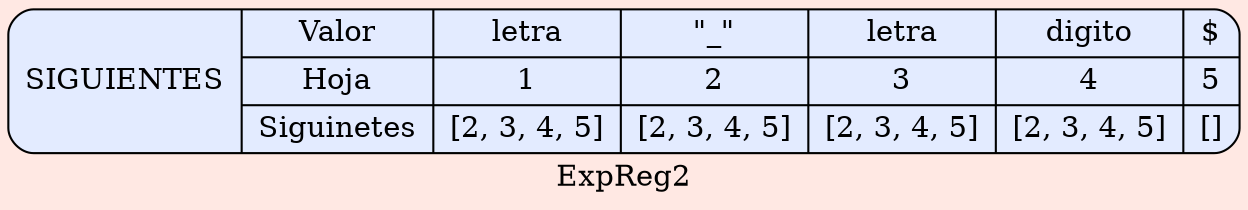 digraph structs { 
  bgcolor = "#FFE8E3"   
 node [shape=Mrecord fillcolor="#E3EBFF" style =filled];
label ="ExpReg2"
struct1 [label="SIGUIENTES| { Valor | Hoja| Siguinetes } | 
{ letra| 1 | [2, 3, 4, 5]}|
{ \"_\"| 2 | [2, 3, 4, 5]}|
{ letra| 3 | [2, 3, 4, 5]}|
{ digito| 4 | [2, 3, 4, 5]}|
{ $| 5 | []}
"];
 }